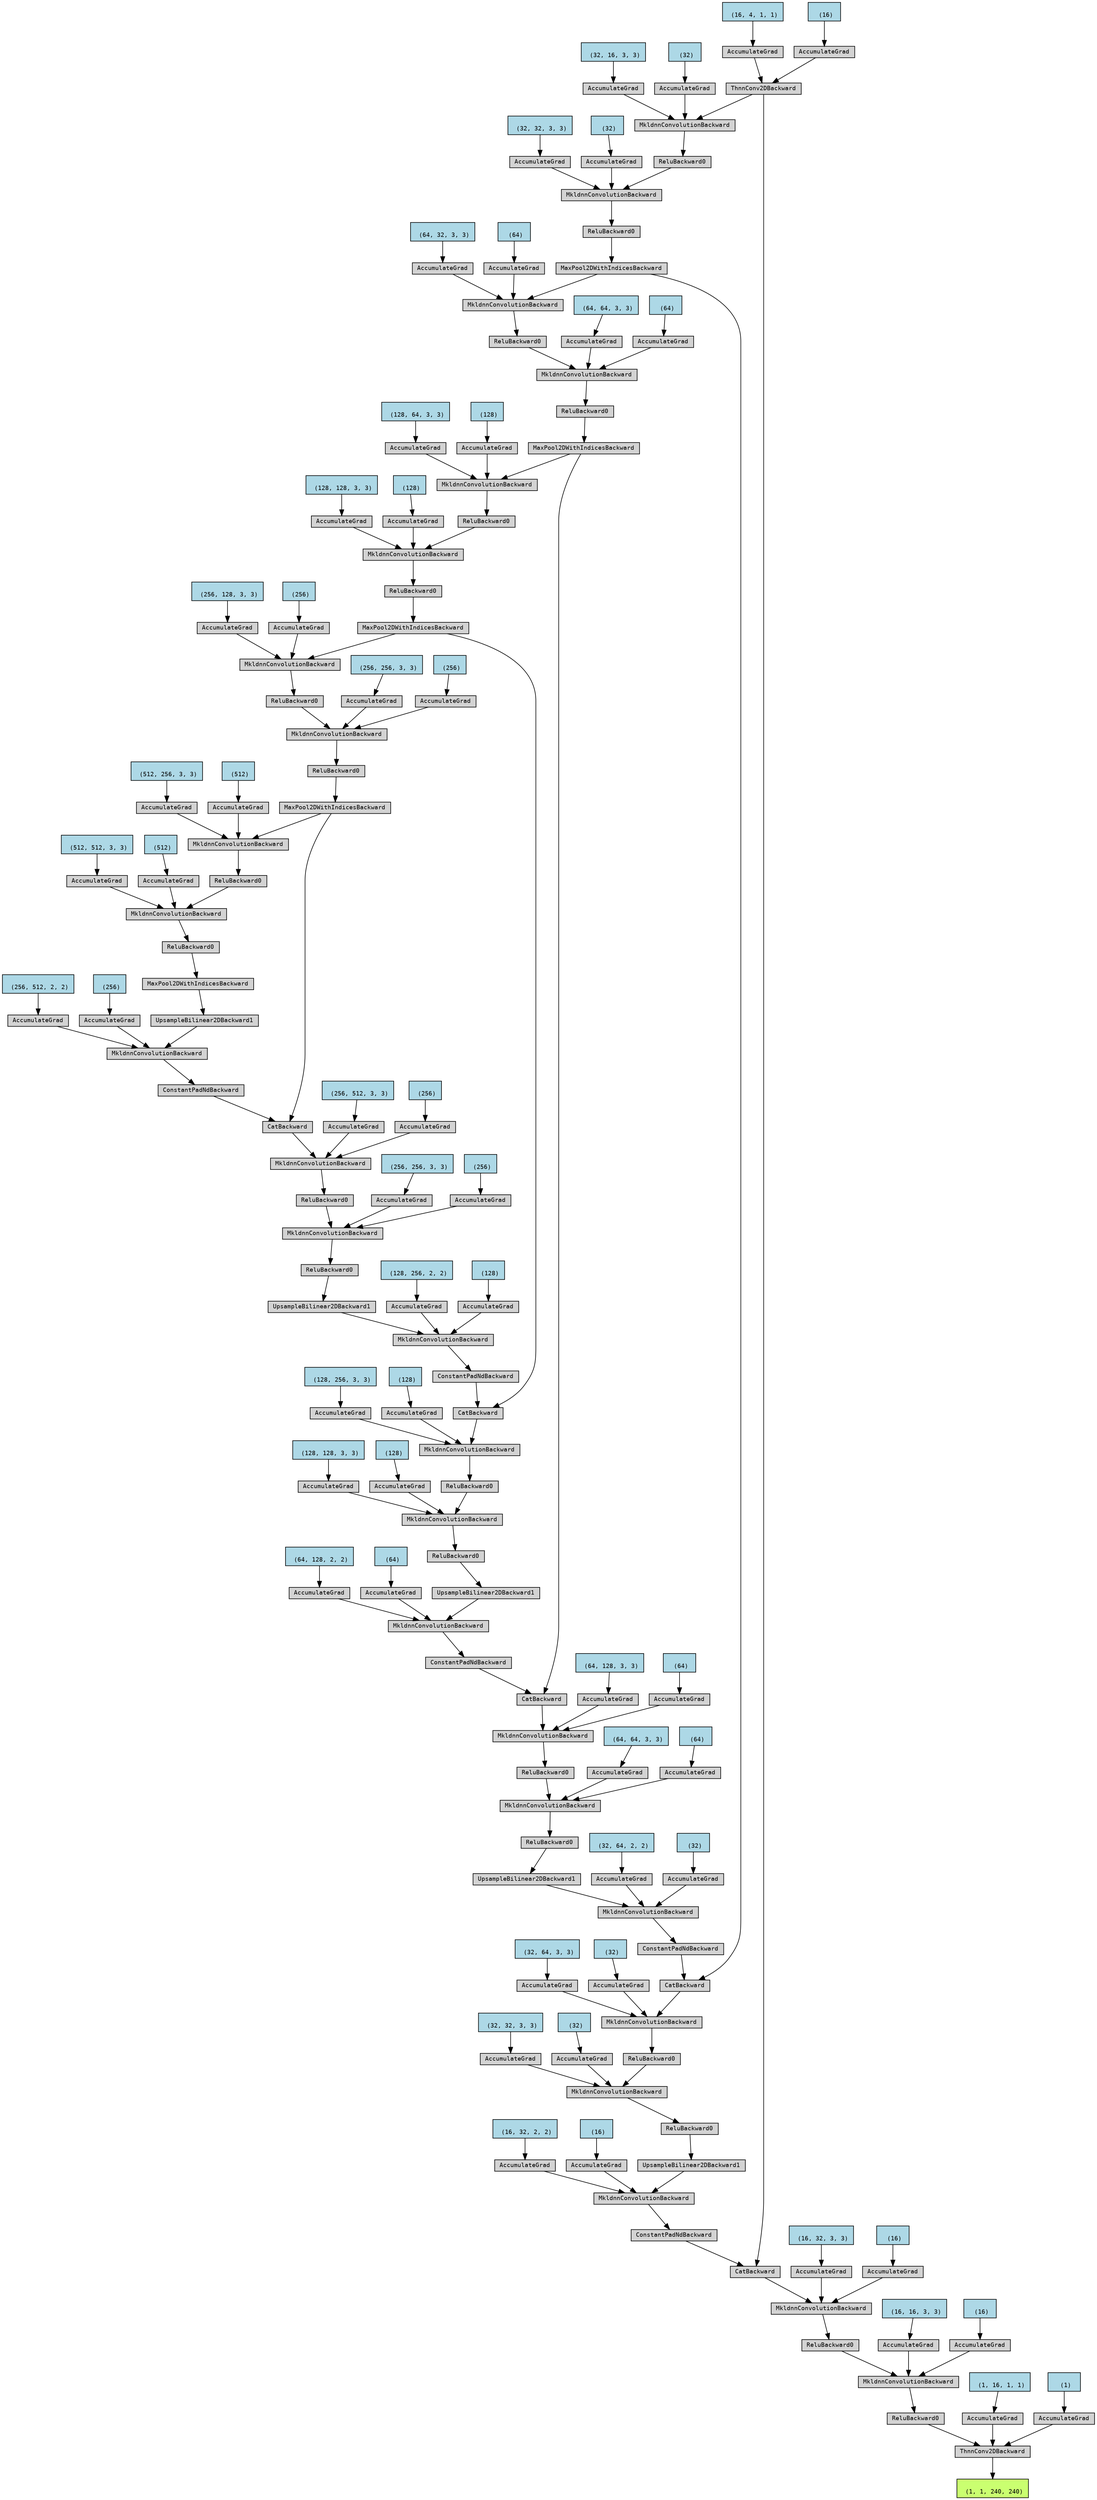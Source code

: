 digraph {
	graph [size="53.4,53.4"]
	node [align=left fontname=monospace fontsize=10 height=0.2 ranksep=0.1 shape=box style=filled]
	140482709360360 [label="
 (1, 1, 240, 240)" fillcolor=darkolivegreen1]
	140482709341408 [label=ThnnConv2DBackward]
	140482709341352 -> 140482709341408
	140482709341352 [label=ReluBackward0]
	140482709340288 -> 140482709341352
	140482709340288 [label=MkldnnConvolutionBackward]
	140482709340512 -> 140482709340288
	140482709340512 [label=ReluBackward0]
	140482709341128 -> 140482709340512
	140482709341128 [label=MkldnnConvolutionBackward]
	140482709341632 -> 140482709341128
	140482709341632 [label=CatBackward]
	140482709342080 -> 140482709341632
	140482709342080 [label=ThnnConv2DBackward]
	140482709342360 -> 140482709342080
	140479987363128 [label="
 (16, 4, 1, 1)" fillcolor=lightblue]
	140479987363128 -> 140482709342360
	140482709342360 [label=AccumulateGrad]
	140482709342528 -> 140482709342080
	140479987363632 [label="
 (16)" fillcolor=lightblue]
	140479987363632 -> 140482709342528
	140482709342528 [label=AccumulateGrad]
	140482709342136 -> 140482709341632
	140482709342136 [label=ConstantPadNdBackward]
	140482709342584 -> 140482709342136
	140482709342584 [label=MkldnnConvolutionBackward]
	140482709342808 -> 140482709342584
	140482709342808 [label=UpsampleBilinear2DBackward1]
	140482709343256 -> 140482709342808
	140482709343256 [label=ReluBackward0]
	140482709343480 -> 140482709343256
	140482709343480 [label=MkldnnConvolutionBackward]
	140482709343704 -> 140482709343480
	140482709343704 [label=ReluBackward0]
	140482709344152 -> 140482709343704
	140482709344152 [label=MkldnnConvolutionBackward]
	140479984462424 -> 140482709344152
	140479984462424 [label=CatBackward]
	140479984462648 -> 140479984462424
	140479984462648 [label=MaxPool2DWithIndicesBackward]
	140479984462872 -> 140479984462648
	140479984462872 [label=ReluBackward0]
	140479984462816 -> 140479984462872
	140479984462816 [label=MkldnnConvolutionBackward]
	140479984463040 -> 140479984462816
	140479984463040 [label=ReluBackward0]
	140479984463432 -> 140479984463040
	140479984463432 [label=MkldnnConvolutionBackward]
	140482709342080 -> 140479984463432
	140479984463656 -> 140479984463432
	140479987362120 [label="
 (32, 16, 3, 3)" fillcolor=lightblue]
	140479987362120 -> 140479984463656
	140479984463656 [label=AccumulateGrad]
	140479984463712 -> 140479984463432
	140479984415440 [label="
 (32)" fillcolor=lightblue]
	140479984415440 -> 140479984463712
	140479984463712 [label=AccumulateGrad]
	140479984463096 -> 140479984462816
	140479984415080 [label="
 (32, 32, 3, 3)" fillcolor=lightblue]
	140479984415080 -> 140479984463096
	140479984463096 [label=AccumulateGrad]
	140479984463264 -> 140479984462816
	140479984416088 [label="
 (32)" fillcolor=lightblue]
	140479984416088 -> 140479984463264
	140479984463264 [label=AccumulateGrad]
	140479984462760 -> 140479984462424
	140479984462760 [label=ConstantPadNdBackward]
	140479984462928 -> 140479984462760
	140479984462928 [label=MkldnnConvolutionBackward]
	140479984463208 -> 140479984462928
	140479984463208 [label=UpsampleBilinear2DBackward1]
	140482709383992 -> 140479984463208
	140482709383992 [label=ReluBackward0]
	140482709383824 -> 140482709383992
	140482709383824 [label=MkldnnConvolutionBackward]
	140482709381248 -> 140482709383824
	140482709381248 [label=ReluBackward0]
	140482709381696 -> 140482709381248
	140482709381696 [label=MkldnnConvolutionBackward]
	140482709381864 -> 140482709381696
	140482709381864 [label=CatBackward]
	140482709382312 -> 140482709381864
	140482709382312 [label=MaxPool2DWithIndicesBackward]
	140482709382648 -> 140482709382312
	140482709382648 [label=ReluBackward0]
	140482709382872 -> 140482709382648
	140482709382872 [label=MkldnnConvolutionBackward]
	140482709383096 -> 140482709382872
	140482709383096 [label=ReluBackward0]
	140482709383544 -> 140482709383096
	140482709383544 [label=MkldnnConvolutionBackward]
	140479984462648 -> 140482709383544
	140482709384104 -> 140482709383544
	140479984415584 [label="
 (64, 32, 3, 3)" fillcolor=lightblue]
	140479984415584 -> 140482709384104
	140482709384104 [label=AccumulateGrad]
	140482709384160 -> 140482709383544
	140479984417096 [label="
 (64)" fillcolor=lightblue]
	140479984417096 -> 140482709384160
	140482709384160 [label=AccumulateGrad]
	140482709383208 -> 140482709382872
	140479984416592 [label="
 (64, 64, 3, 3)" fillcolor=lightblue]
	140479984416592 -> 140482709383208
	140482709383208 [label=AccumulateGrad]
	140482709383320 -> 140482709382872
	140479984529480 [label="
 (64)" fillcolor=lightblue]
	140479984529480 -> 140482709383320
	140482709383320 [label=AccumulateGrad]
	140482709382424 -> 140482709381864
	140482709382424 [label=ConstantPadNdBackward]
	140482709382760 -> 140482709382424
	140482709382760 [label=MkldnnConvolutionBackward]
	140482709383488 -> 140482709382760
	140482709383488 [label=UpsampleBilinear2DBackward1]
	140482709384328 -> 140482709383488
	140482709384328 [label=ReluBackward0]
	140482709384440 -> 140482709384328
	140482709384440 [label=MkldnnConvolutionBackward]
	140482709384552 -> 140482709384440
	140482709384552 [label=ReluBackward0]
	140482709384776 -> 140482709384552
	140482709384776 [label=MkldnnConvolutionBackward]
	140482709384888 -> 140482709384776
	140482709384888 [label=CatBackward]
	140482709385112 -> 140482709384888
	140482709385112 [label=MaxPool2DWithIndicesBackward]
	140482709368960 -> 140482709385112
	140482709368960 [label=ReluBackward0]
	140482709369072 -> 140482709368960
	140482709369072 [label=MkldnnConvolutionBackward]
	140482709369184 -> 140482709369072
	140482709369184 [label=ReluBackward0]
	140482709369408 -> 140482709369184
	140482709369408 [label=MkldnnConvolutionBackward]
	140482709382312 -> 140482709369408
	140482709369520 -> 140482709369408
	140479984529624 [label="
 (128, 64, 3, 3)" fillcolor=lightblue]
	140479984529624 -> 140482709369520
	140482709369520 [label=AccumulateGrad]
	140482709369576 -> 140482709369408
	140479984529696 [label="
 (128)" fillcolor=lightblue]
	140479984529696 -> 140482709369576
	140482709369576 [label=AccumulateGrad]
	140482709369240 -> 140482709369072
	140479984529768 [label="
 (128, 128, 3, 3)" fillcolor=lightblue]
	140479984529768 -> 140482709369240
	140482709369240 [label=AccumulateGrad]
	140482709369296 -> 140482709369072
	140479984529840 [label="
 (128)" fillcolor=lightblue]
	140479984529840 -> 140482709369296
	140482709369296 [label=AccumulateGrad]
	140482709385168 -> 140482709384888
	140482709385168 [label=ConstantPadNdBackward]
	140482709369016 -> 140482709385168
	140482709369016 [label=MkldnnConvolutionBackward]
	140482709369352 -> 140482709369016
	140482709369352 [label=UpsampleBilinear2DBackward1]
	140482709369744 -> 140482709369352
	140482709369744 [label=ReluBackward0]
	140482709369856 -> 140482709369744
	140482709369856 [label=MkldnnConvolutionBackward]
	140482709369968 -> 140482709369856
	140482709369968 [label=ReluBackward0]
	140482709370192 -> 140482709369968
	140482709370192 [label=MkldnnConvolutionBackward]
	140482709370304 -> 140482709370192
	140482709370304 [label=CatBackward]
	140482709370528 -> 140482709370304
	140482709370528 [label=MaxPool2DWithIndicesBackward]
	140482709370696 -> 140482709370528
	140482709370696 [label=ReluBackward0]
	140482709370808 -> 140482709370696
	140482709370808 [label=MkldnnConvolutionBackward]
	140482709370920 -> 140482709370808
	140482709370920 [label=ReluBackward0]
	140482709371144 -> 140482709370920
	140482709371144 [label=MkldnnConvolutionBackward]
	140482709385112 -> 140482709371144
	140482709371256 -> 140482709371144
	140479984529912 [label="
 (256, 128, 3, 3)" fillcolor=lightblue]
	140479984529912 -> 140482709371256
	140482709371256 [label=AccumulateGrad]
	140482709371312 -> 140482709371144
	140479984529984 [label="
 (256)" fillcolor=lightblue]
	140479984529984 -> 140482709371312
	140482709371312 [label=AccumulateGrad]
	140482709370976 -> 140482709370808
	140479984530056 [label="
 (256, 256, 3, 3)" fillcolor=lightblue]
	140479984530056 -> 140482709370976
	140482709370976 [label=AccumulateGrad]
	140482709371032 -> 140482709370808
	140479984530128 [label="
 (256)" fillcolor=lightblue]
	140479984530128 -> 140482709371032
	140482709371032 [label=AccumulateGrad]
	140482709370584 -> 140482709370304
	140482709370584 [label=ConstantPadNdBackward]
	140482709370752 -> 140482709370584
	140482709370752 [label=MkldnnConvolutionBackward]
	140482709371088 -> 140482709370752
	140482709371088 [label=UpsampleBilinear2DBackward1]
	140482709371480 -> 140482709371088
	140482709371480 [label=MaxPool2DWithIndicesBackward]
	140482709371592 -> 140482709371480
	140482709371592 [label=ReluBackward0]
	140482709371704 -> 140482709371592
	140482709371704 [label=MkldnnConvolutionBackward]
	140482709371816 -> 140482709371704
	140482709371816 [label=ReluBackward0]
	140482709372040 -> 140482709371816
	140482709372040 [label=MkldnnConvolutionBackward]
	140482709370528 -> 140482709372040
	140482709372152 -> 140482709372040
	140479984530200 [label="
 (512, 256, 3, 3)" fillcolor=lightblue]
	140479984530200 -> 140482709372152
	140482709372152 [label=AccumulateGrad]
	140482709372208 -> 140482709372040
	140479984530272 [label="
 (512)" fillcolor=lightblue]
	140479984530272 -> 140482709372208
	140482709372208 [label=AccumulateGrad]
	140482709371872 -> 140482709371704
	140479984530344 [label="
 (512, 512, 3, 3)" fillcolor=lightblue]
	140479984530344 -> 140482709371872
	140482709371872 [label=AccumulateGrad]
	140482709371928 -> 140482709371704
	140479984530416 [label="
 (512)" fillcolor=lightblue]
	140479984530416 -> 140482709371928
	140482709371928 [label=AccumulateGrad]
	140482709371536 -> 140482709370752
	140479984530848 [label="
 (256, 512, 2, 2)" fillcolor=lightblue]
	140479984530848 -> 140482709371536
	140482709371536 [label=AccumulateGrad]
	140482709371368 -> 140482709370752
	140479984530920 [label="
 (256)" fillcolor=lightblue]
	140479984530920 -> 140482709371368
	140482709371368 [label=AccumulateGrad]
	140482709370360 -> 140482709370192
	140479984531064 [label="
 (256, 512, 3, 3)" fillcolor=lightblue]
	140479984531064 -> 140482709370360
	140482709370360 [label=AccumulateGrad]
	140482709370416 -> 140482709370192
	140479984531208 [label="
 (256)" fillcolor=lightblue]
	140479984531208 -> 140482709370416
	140482709370416 [label=AccumulateGrad]
	140482709370024 -> 140482709369856
	140479984531136 [label="
 (256, 256, 3, 3)" fillcolor=lightblue]
	140479984531136 -> 140482709370024
	140482709370024 [label=AccumulateGrad]
	140482709370080 -> 140482709369856
	140479984531424 [label="
 (256)" fillcolor=lightblue]
	140479984531424 -> 140482709370080
	140482709370080 [label=AccumulateGrad]
	140482709369800 -> 140482709369016
	140479984531712 [label="
 (128, 256, 2, 2)" fillcolor=lightblue]
	140479984531712 -> 140482709369800
	140482709369800 [label=AccumulateGrad]
	140482709369632 -> 140482709369016
	140479984531784 [label="
 (128)" fillcolor=lightblue]
	140479984531784 -> 140482709369632
	140482709369632 [label=AccumulateGrad]
	140482709384944 -> 140482709384776
	140479984531928 [label="
 (128, 256, 3, 3)" fillcolor=lightblue]
	140479984531928 -> 140482709384944
	140482709384944 [label=AccumulateGrad]
	140482709385000 -> 140482709384776
	140479984532072 [label="
 (128)" fillcolor=lightblue]
	140479984532072 -> 140482709385000
	140482709385000 [label=AccumulateGrad]
	140482709384608 -> 140482709384440
	140479984532000 [label="
 (128, 128, 3, 3)" fillcolor=lightblue]
	140479984532000 -> 140482709384608
	140482709384608 [label=AccumulateGrad]
	140482709384664 -> 140482709384440
	140479984532288 [label="
 (128)" fillcolor=lightblue]
	140479984532288 -> 140482709384664
	140482709384664 [label=AccumulateGrad]
	140482709384384 -> 140482709382760
	140479984532576 [label="
 (64, 128, 2, 2)" fillcolor=lightblue]
	140479984532576 -> 140482709384384
	140482709384384 [label=AccumulateGrad]
	140482709384216 -> 140482709382760
	140479984532648 [label="
 (64)" fillcolor=lightblue]
	140479984532648 -> 140482709384216
	140482709384216 [label=AccumulateGrad]
	140482709381976 -> 140482709381696
	140479984532792 [label="
 (64, 128, 3, 3)" fillcolor=lightblue]
	140479984532792 -> 140482709381976
	140482709381976 [label=AccumulateGrad]
	140482709382144 -> 140482709381696
	140479984532936 [label="
 (64)" fillcolor=lightblue]
	140479984532936 -> 140482709382144
	140482709382144 [label=AccumulateGrad]
	140482709381304 -> 140482709383824
	140479984532864 [label="
 (64, 64, 3, 3)" fillcolor=lightblue]
	140479984532864 -> 140482709381304
	140482709381304 [label=AccumulateGrad]
	140482709381416 -> 140482709383824
	140479984533152 [label="
 (64)" fillcolor=lightblue]
	140479984533152 -> 140482709381416
	140482709381416 [label=AccumulateGrad]
	140479984463488 -> 140479984462928
	140479984533440 [label="
 (32, 64, 2, 2)" fillcolor=lightblue]
	140479984533440 -> 140479984463488
	140479984463488 [label=AccumulateGrad]
	140479984462480 -> 140479984462928
	140482709270600 [label="
 (32)" fillcolor=lightblue]
	140482709270600 -> 140479984462480
	140479984462480 [label=AccumulateGrad]
	140479984462312 -> 140482709344152
	140482709270744 [label="
 (32, 64, 3, 3)" fillcolor=lightblue]
	140482709270744 -> 140479984462312
	140479984462312 [label=AccumulateGrad]
	140479984462368 -> 140482709344152
	140482709270888 [label="
 (32)" fillcolor=lightblue]
	140482709270888 -> 140479984462368
	140479984462368 [label=AccumulateGrad]
	140482709343872 -> 140482709343480
	140482709270816 [label="
 (32, 32, 3, 3)" fillcolor=lightblue]
	140482709270816 -> 140482709343872
	140482709343872 [label=AccumulateGrad]
	140482709343928 -> 140482709343480
	140482709271104 [label="
 (32)" fillcolor=lightblue]
	140482709271104 -> 140482709343928
	140482709343928 [label=AccumulateGrad]
	140482709342976 -> 140482709342584
	140482709271392 [label="
 (16, 32, 2, 2)" fillcolor=lightblue]
	140482709271392 -> 140482709342976
	140482709342976 [label=AccumulateGrad]
	140482709343032 -> 140482709342584
	140482709271464 [label="
 (16)" fillcolor=lightblue]
	140482709271464 -> 140482709343032
	140482709343032 [label=AccumulateGrad]
	140482709341688 -> 140482709341128
	140482709271608 [label="
 (16, 32, 3, 3)" fillcolor=lightblue]
	140482709271608 -> 140482709341688
	140482709341688 [label=AccumulateGrad]
	140482709341800 -> 140482709341128
	140482709271752 [label="
 (16)" fillcolor=lightblue]
	140482709271752 -> 140482709341800
	140482709341800 [label=AccumulateGrad]
	140482709340680 -> 140482709340288
	140482709271680 [label="
 (16, 16, 3, 3)" fillcolor=lightblue]
	140482709271680 -> 140482709340680
	140482709340680 [label=AccumulateGrad]
	140482709340904 -> 140482709340288
	140482709271968 [label="
 (16)" fillcolor=lightblue]
	140482709271968 -> 140482709340904
	140482709340904 [label=AccumulateGrad]
	140482709341464 -> 140482709341408
	140482709272184 [label="
 (1, 16, 1, 1)" fillcolor=lightblue]
	140482709272184 -> 140482709341464
	140482709341464 [label=AccumulateGrad]
	140482709341296 -> 140482709341408
	140482709272256 [label="
 (1)" fillcolor=lightblue]
	140482709272256 -> 140482709341296
	140482709341296 [label=AccumulateGrad]
	140482709341408 -> 140482709360360
}
